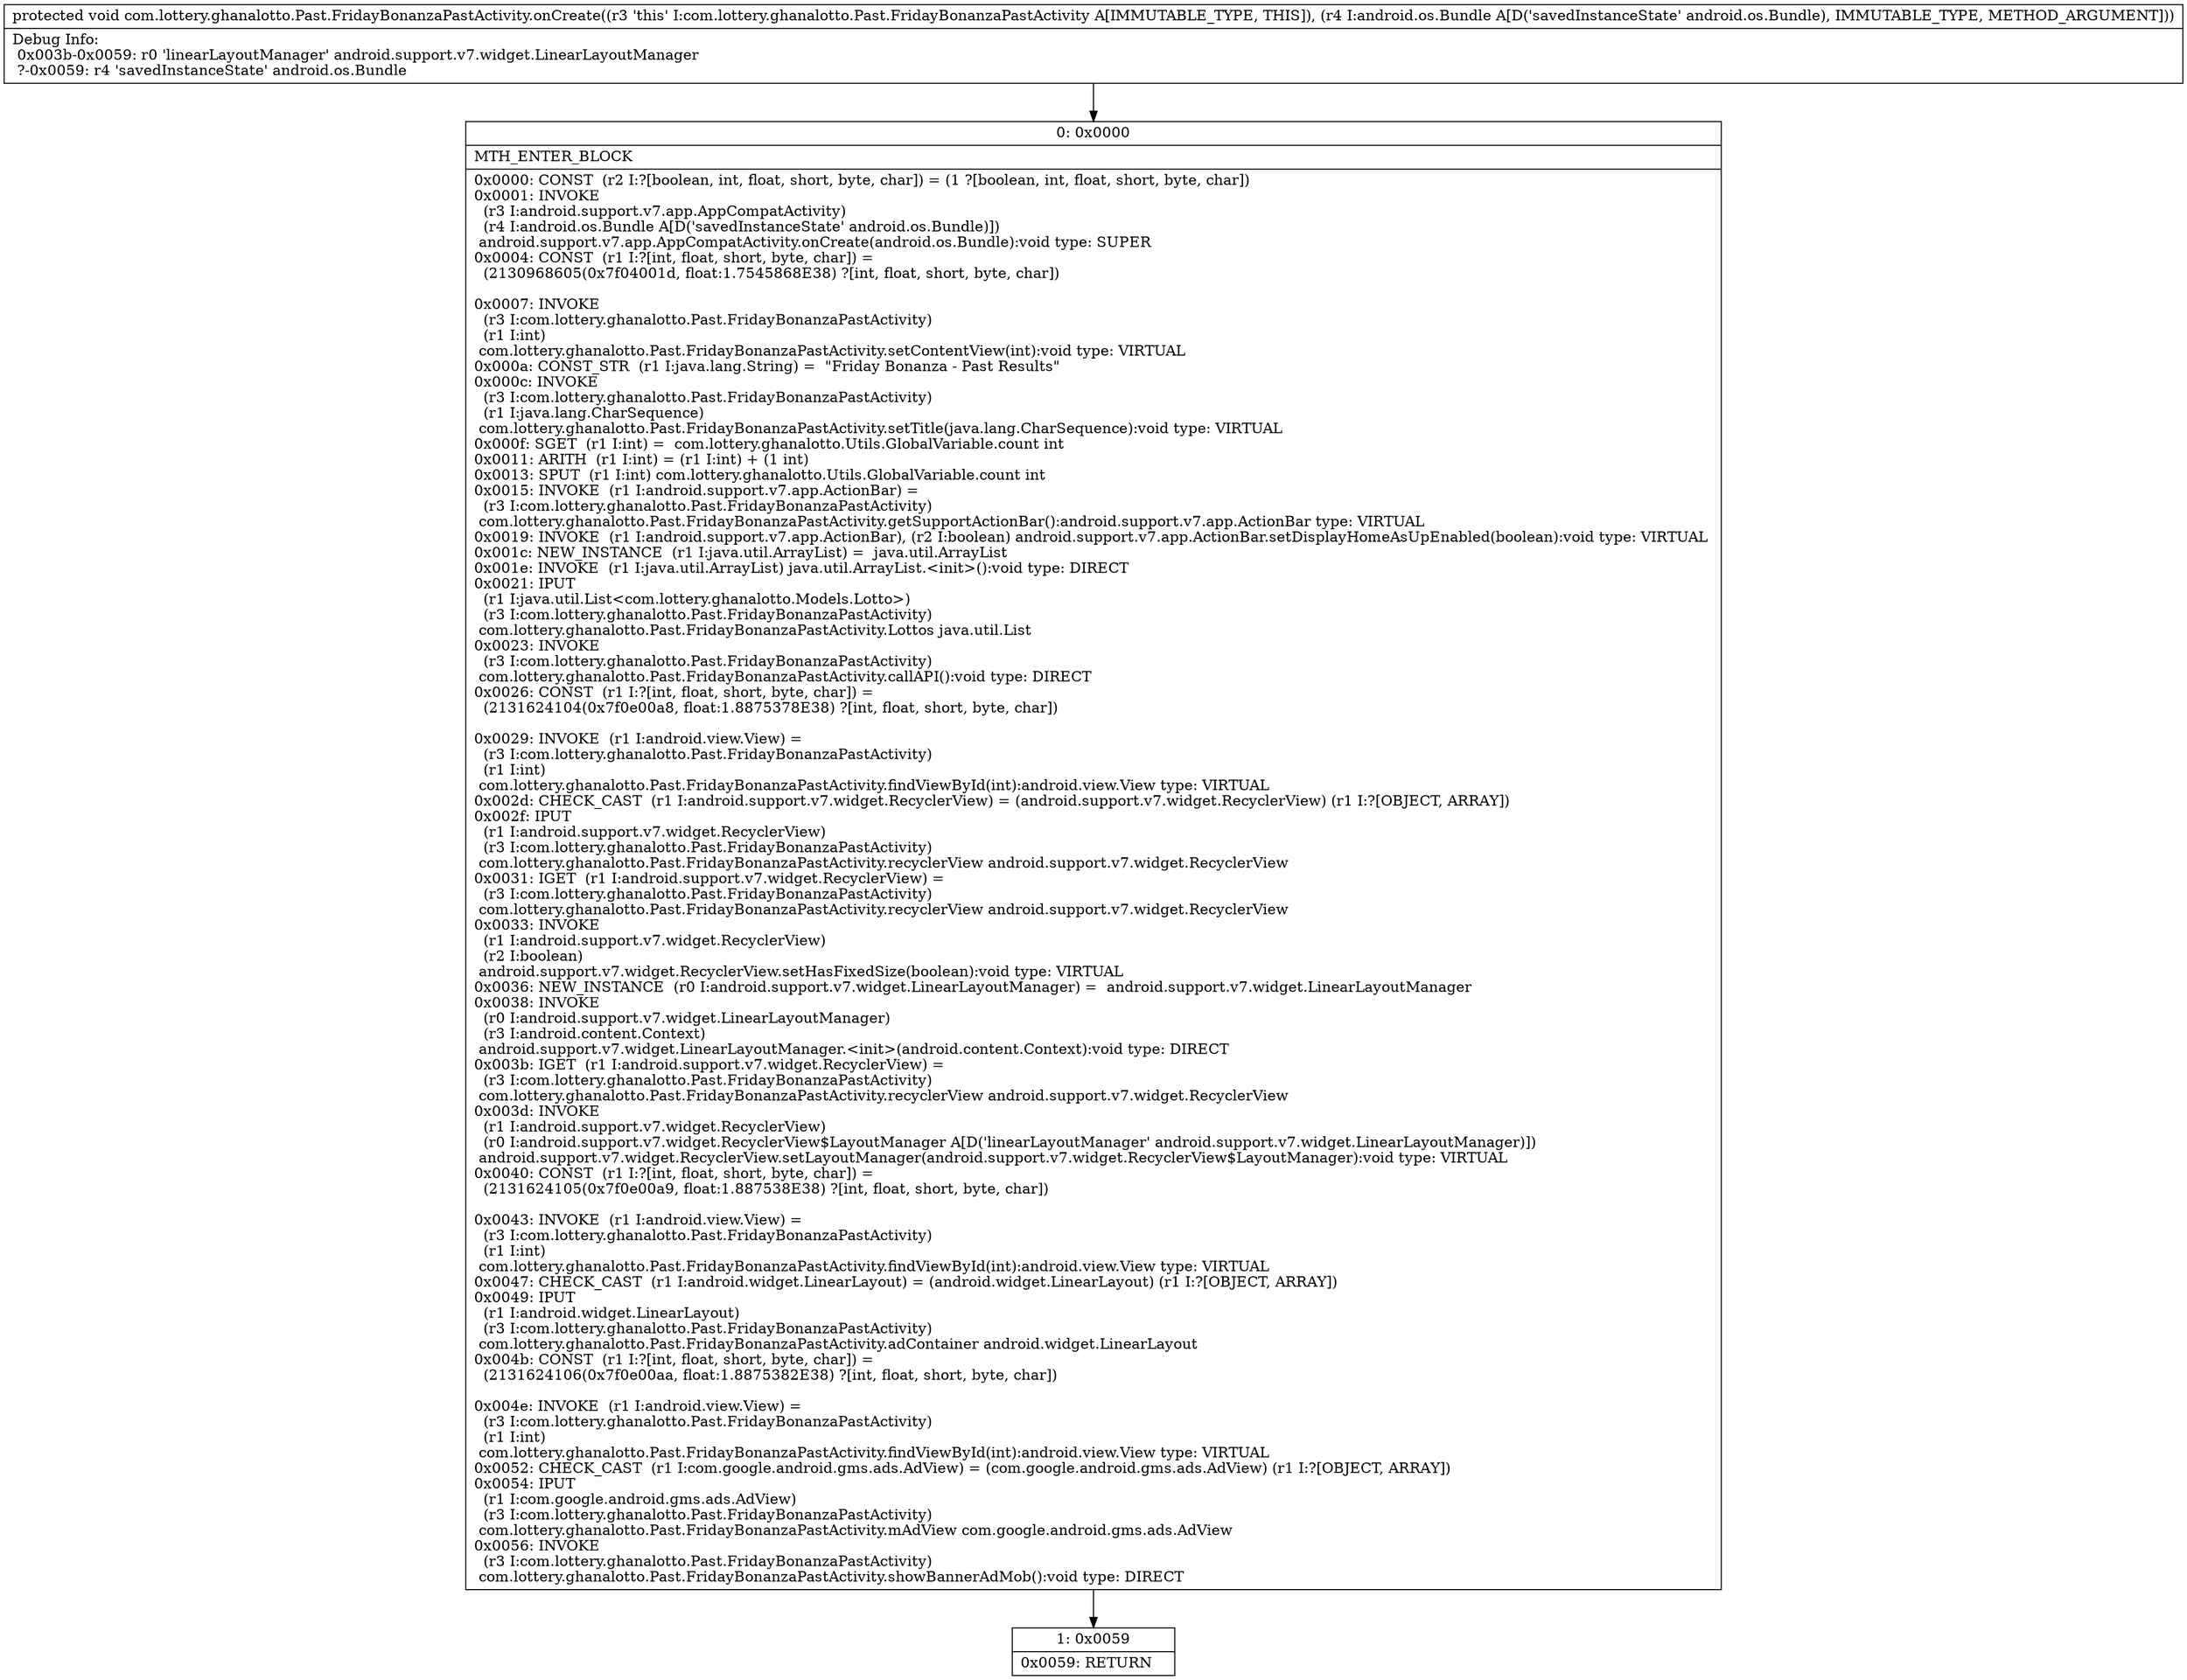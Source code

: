 digraph "CFG forcom.lottery.ghanalotto.Past.FridayBonanzaPastActivity.onCreate(Landroid\/os\/Bundle;)V" {
Node_0 [shape=record,label="{0\:\ 0x0000|MTH_ENTER_BLOCK\l|0x0000: CONST  (r2 I:?[boolean, int, float, short, byte, char]) = (1 ?[boolean, int, float, short, byte, char]) \l0x0001: INVOKE  \l  (r3 I:android.support.v7.app.AppCompatActivity)\l  (r4 I:android.os.Bundle A[D('savedInstanceState' android.os.Bundle)])\l android.support.v7.app.AppCompatActivity.onCreate(android.os.Bundle):void type: SUPER \l0x0004: CONST  (r1 I:?[int, float, short, byte, char]) = \l  (2130968605(0x7f04001d, float:1.7545868E38) ?[int, float, short, byte, char])\l \l0x0007: INVOKE  \l  (r3 I:com.lottery.ghanalotto.Past.FridayBonanzaPastActivity)\l  (r1 I:int)\l com.lottery.ghanalotto.Past.FridayBonanzaPastActivity.setContentView(int):void type: VIRTUAL \l0x000a: CONST_STR  (r1 I:java.lang.String) =  \"Friday Bonanza \- Past Results\" \l0x000c: INVOKE  \l  (r3 I:com.lottery.ghanalotto.Past.FridayBonanzaPastActivity)\l  (r1 I:java.lang.CharSequence)\l com.lottery.ghanalotto.Past.FridayBonanzaPastActivity.setTitle(java.lang.CharSequence):void type: VIRTUAL \l0x000f: SGET  (r1 I:int) =  com.lottery.ghanalotto.Utils.GlobalVariable.count int \l0x0011: ARITH  (r1 I:int) = (r1 I:int) + (1 int) \l0x0013: SPUT  (r1 I:int) com.lottery.ghanalotto.Utils.GlobalVariable.count int \l0x0015: INVOKE  (r1 I:android.support.v7.app.ActionBar) = \l  (r3 I:com.lottery.ghanalotto.Past.FridayBonanzaPastActivity)\l com.lottery.ghanalotto.Past.FridayBonanzaPastActivity.getSupportActionBar():android.support.v7.app.ActionBar type: VIRTUAL \l0x0019: INVOKE  (r1 I:android.support.v7.app.ActionBar), (r2 I:boolean) android.support.v7.app.ActionBar.setDisplayHomeAsUpEnabled(boolean):void type: VIRTUAL \l0x001c: NEW_INSTANCE  (r1 I:java.util.ArrayList) =  java.util.ArrayList \l0x001e: INVOKE  (r1 I:java.util.ArrayList) java.util.ArrayList.\<init\>():void type: DIRECT \l0x0021: IPUT  \l  (r1 I:java.util.List\<com.lottery.ghanalotto.Models.Lotto\>)\l  (r3 I:com.lottery.ghanalotto.Past.FridayBonanzaPastActivity)\l com.lottery.ghanalotto.Past.FridayBonanzaPastActivity.Lottos java.util.List \l0x0023: INVOKE  \l  (r3 I:com.lottery.ghanalotto.Past.FridayBonanzaPastActivity)\l com.lottery.ghanalotto.Past.FridayBonanzaPastActivity.callAPI():void type: DIRECT \l0x0026: CONST  (r1 I:?[int, float, short, byte, char]) = \l  (2131624104(0x7f0e00a8, float:1.8875378E38) ?[int, float, short, byte, char])\l \l0x0029: INVOKE  (r1 I:android.view.View) = \l  (r3 I:com.lottery.ghanalotto.Past.FridayBonanzaPastActivity)\l  (r1 I:int)\l com.lottery.ghanalotto.Past.FridayBonanzaPastActivity.findViewById(int):android.view.View type: VIRTUAL \l0x002d: CHECK_CAST  (r1 I:android.support.v7.widget.RecyclerView) = (android.support.v7.widget.RecyclerView) (r1 I:?[OBJECT, ARRAY]) \l0x002f: IPUT  \l  (r1 I:android.support.v7.widget.RecyclerView)\l  (r3 I:com.lottery.ghanalotto.Past.FridayBonanzaPastActivity)\l com.lottery.ghanalotto.Past.FridayBonanzaPastActivity.recyclerView android.support.v7.widget.RecyclerView \l0x0031: IGET  (r1 I:android.support.v7.widget.RecyclerView) = \l  (r3 I:com.lottery.ghanalotto.Past.FridayBonanzaPastActivity)\l com.lottery.ghanalotto.Past.FridayBonanzaPastActivity.recyclerView android.support.v7.widget.RecyclerView \l0x0033: INVOKE  \l  (r1 I:android.support.v7.widget.RecyclerView)\l  (r2 I:boolean)\l android.support.v7.widget.RecyclerView.setHasFixedSize(boolean):void type: VIRTUAL \l0x0036: NEW_INSTANCE  (r0 I:android.support.v7.widget.LinearLayoutManager) =  android.support.v7.widget.LinearLayoutManager \l0x0038: INVOKE  \l  (r0 I:android.support.v7.widget.LinearLayoutManager)\l  (r3 I:android.content.Context)\l android.support.v7.widget.LinearLayoutManager.\<init\>(android.content.Context):void type: DIRECT \l0x003b: IGET  (r1 I:android.support.v7.widget.RecyclerView) = \l  (r3 I:com.lottery.ghanalotto.Past.FridayBonanzaPastActivity)\l com.lottery.ghanalotto.Past.FridayBonanzaPastActivity.recyclerView android.support.v7.widget.RecyclerView \l0x003d: INVOKE  \l  (r1 I:android.support.v7.widget.RecyclerView)\l  (r0 I:android.support.v7.widget.RecyclerView$LayoutManager A[D('linearLayoutManager' android.support.v7.widget.LinearLayoutManager)])\l android.support.v7.widget.RecyclerView.setLayoutManager(android.support.v7.widget.RecyclerView$LayoutManager):void type: VIRTUAL \l0x0040: CONST  (r1 I:?[int, float, short, byte, char]) = \l  (2131624105(0x7f0e00a9, float:1.887538E38) ?[int, float, short, byte, char])\l \l0x0043: INVOKE  (r1 I:android.view.View) = \l  (r3 I:com.lottery.ghanalotto.Past.FridayBonanzaPastActivity)\l  (r1 I:int)\l com.lottery.ghanalotto.Past.FridayBonanzaPastActivity.findViewById(int):android.view.View type: VIRTUAL \l0x0047: CHECK_CAST  (r1 I:android.widget.LinearLayout) = (android.widget.LinearLayout) (r1 I:?[OBJECT, ARRAY]) \l0x0049: IPUT  \l  (r1 I:android.widget.LinearLayout)\l  (r3 I:com.lottery.ghanalotto.Past.FridayBonanzaPastActivity)\l com.lottery.ghanalotto.Past.FridayBonanzaPastActivity.adContainer android.widget.LinearLayout \l0x004b: CONST  (r1 I:?[int, float, short, byte, char]) = \l  (2131624106(0x7f0e00aa, float:1.8875382E38) ?[int, float, short, byte, char])\l \l0x004e: INVOKE  (r1 I:android.view.View) = \l  (r3 I:com.lottery.ghanalotto.Past.FridayBonanzaPastActivity)\l  (r1 I:int)\l com.lottery.ghanalotto.Past.FridayBonanzaPastActivity.findViewById(int):android.view.View type: VIRTUAL \l0x0052: CHECK_CAST  (r1 I:com.google.android.gms.ads.AdView) = (com.google.android.gms.ads.AdView) (r1 I:?[OBJECT, ARRAY]) \l0x0054: IPUT  \l  (r1 I:com.google.android.gms.ads.AdView)\l  (r3 I:com.lottery.ghanalotto.Past.FridayBonanzaPastActivity)\l com.lottery.ghanalotto.Past.FridayBonanzaPastActivity.mAdView com.google.android.gms.ads.AdView \l0x0056: INVOKE  \l  (r3 I:com.lottery.ghanalotto.Past.FridayBonanzaPastActivity)\l com.lottery.ghanalotto.Past.FridayBonanzaPastActivity.showBannerAdMob():void type: DIRECT \l}"];
Node_1 [shape=record,label="{1\:\ 0x0059|0x0059: RETURN   \l}"];
MethodNode[shape=record,label="{protected void com.lottery.ghanalotto.Past.FridayBonanzaPastActivity.onCreate((r3 'this' I:com.lottery.ghanalotto.Past.FridayBonanzaPastActivity A[IMMUTABLE_TYPE, THIS]), (r4 I:android.os.Bundle A[D('savedInstanceState' android.os.Bundle), IMMUTABLE_TYPE, METHOD_ARGUMENT]))  | Debug Info:\l  0x003b\-0x0059: r0 'linearLayoutManager' android.support.v7.widget.LinearLayoutManager\l  ?\-0x0059: r4 'savedInstanceState' android.os.Bundle\l}"];
MethodNode -> Node_0;
Node_0 -> Node_1;
}

